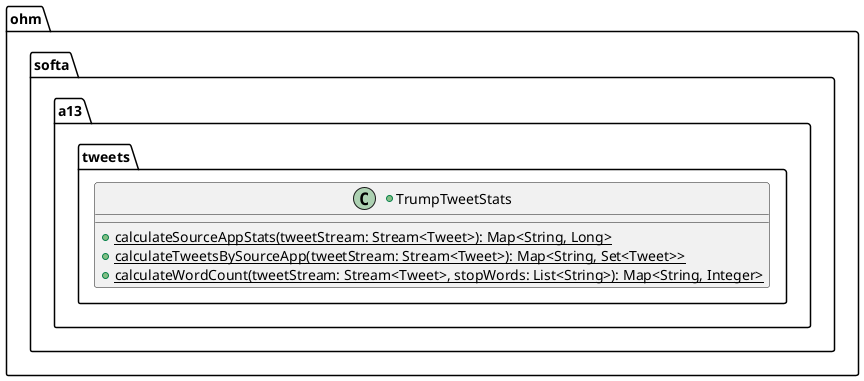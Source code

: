 @startuml TrumpTweetStats

package ohm.softa.a13.tweets {
        +class TrumpTweetStats {
                +{static}calculateSourceAppStats(tweetStream: Stream<Tweet>): Map<String, Long>
                +{static}calculateTweetsBySourceApp(tweetStream: Stream<Tweet>): Map<String, Set<Tweet>>
                +{static}calculateWordCount(tweetStream: Stream<Tweet>, stopWords: List<String>): Map<String, Integer>
        }
}

@enduml
